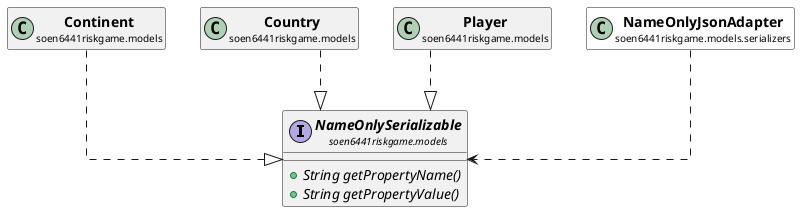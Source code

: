 @startuml

skinparam svgLinkTarget _parent
skinparam linetype ortho
set namespaceSeparator none
interface "<b><size:14>NameOnlySerializable</b>\n<size:10>soen6441riskgame.models" as soen6441riskgame.models.NameOnlySerializable  [[../../soen6441riskgame/models/NameOnlySerializable.html{soen6441riskgame.models.NameOnlySerializable}]] {
{abstract} +String getPropertyName()
{abstract} +String getPropertyValue()
}


class "<b><size:14>Continent</b>\n<size:10>soen6441riskgame.models" as soen6441riskgame.models.Continent  [[../../soen6441riskgame/models/Continent.html{soen6441riskgame.models.Continent}]] {
}

hide soen6441riskgame.models.Continent fields
hide soen6441riskgame.models.Continent methods

soen6441riskgame.models.Continent ..|> soen6441riskgame.models.NameOnlySerializable

class "<b><size:14>Country</b>\n<size:10>soen6441riskgame.models" as soen6441riskgame.models.Country  [[../../soen6441riskgame/models/Country.html{soen6441riskgame.models.Country}]] {
}

hide soen6441riskgame.models.Country fields
hide soen6441riskgame.models.Country methods

soen6441riskgame.models.Country ..|> soen6441riskgame.models.NameOnlySerializable

class "<b><size:14>Player</b>\n<size:10>soen6441riskgame.models" as soen6441riskgame.models.Player  [[../../soen6441riskgame/models/Player.html{soen6441riskgame.models.Player}]] {
}

hide soen6441riskgame.models.Player fields
hide soen6441riskgame.models.Player methods

soen6441riskgame.models.Player ..|> soen6441riskgame.models.NameOnlySerializable

class "<b><size:14>NameOnlyJsonAdapter</b>\n<size:10>soen6441riskgame.models.serializers" as soen6441riskgame.models.serializers.NameOnlyJsonAdapter  [[../../soen6441riskgame/models/serializers/NameOnlyJsonAdapter.html{soen6441riskgame.models.serializers.NameOnlyJsonAdapter}]] #white {
}

hide soen6441riskgame.models.serializers.NameOnlyJsonAdapter fields
hide soen6441riskgame.models.serializers.NameOnlyJsonAdapter methods

soen6441riskgame.models.serializers.NameOnlyJsonAdapter ..> soen6441riskgame.models.NameOnlySerializable


@enduml
